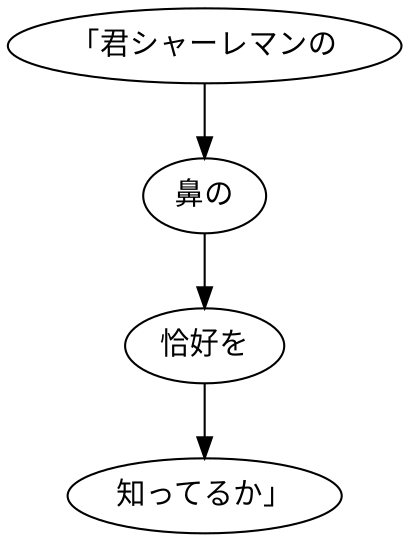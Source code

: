 digraph graph2357 {
	node0 [label="「君シャーレマンの"];
	node1 [label="鼻の"];
	node2 [label="恰好を"];
	node3 [label="知ってるか」"];
	node0 -> node1;
	node1 -> node2;
	node2 -> node3;
}
